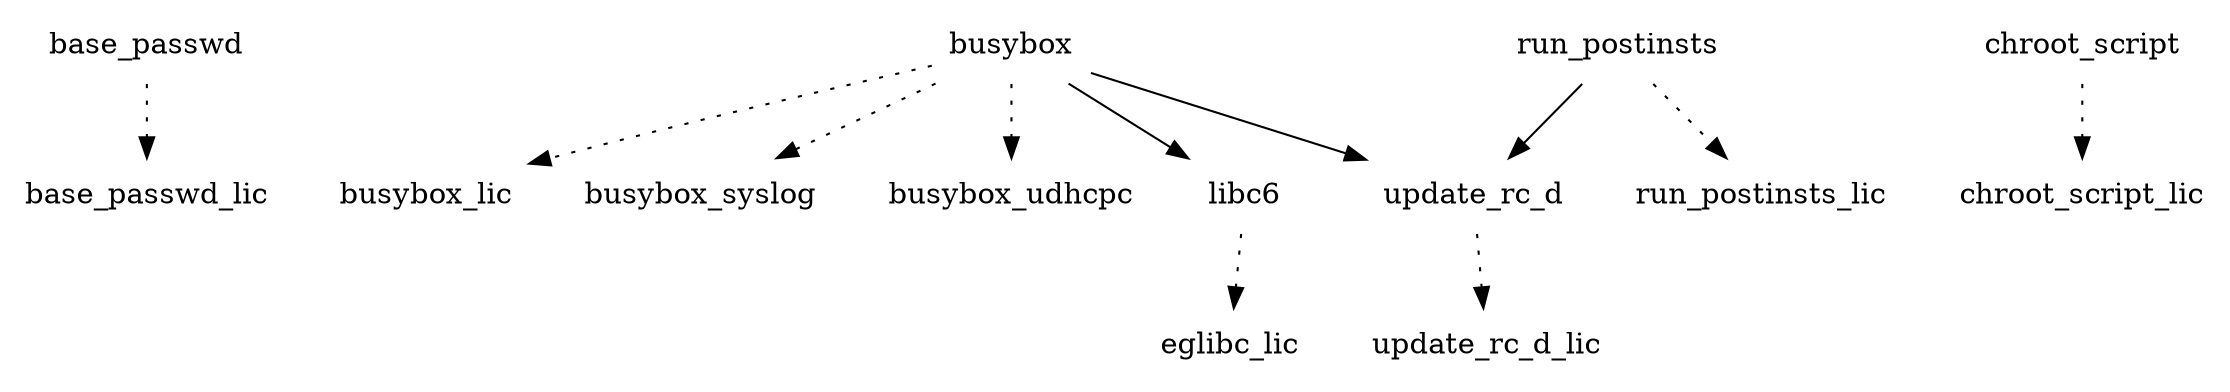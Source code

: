 digraph depends {
    node [shape=plaintext]
base_passwd -> base_passwd_lic [style=dotted];
busybox -> busybox_lic [style=dotted];
busybox -> busybox_syslog [style=dotted];
busybox -> busybox_udhcpc [style=dotted];
busybox -> libc6;
busybox -> update_rc_d;
chroot_script -> chroot_script_lic [style=dotted];
libc6 -> eglibc_lic [style=dotted];
run_postinsts -> run_postinsts_lic [style=dotted];
run_postinsts -> update_rc_d;
update_rc_d -> update_rc_d_lic [style=dotted];
}
